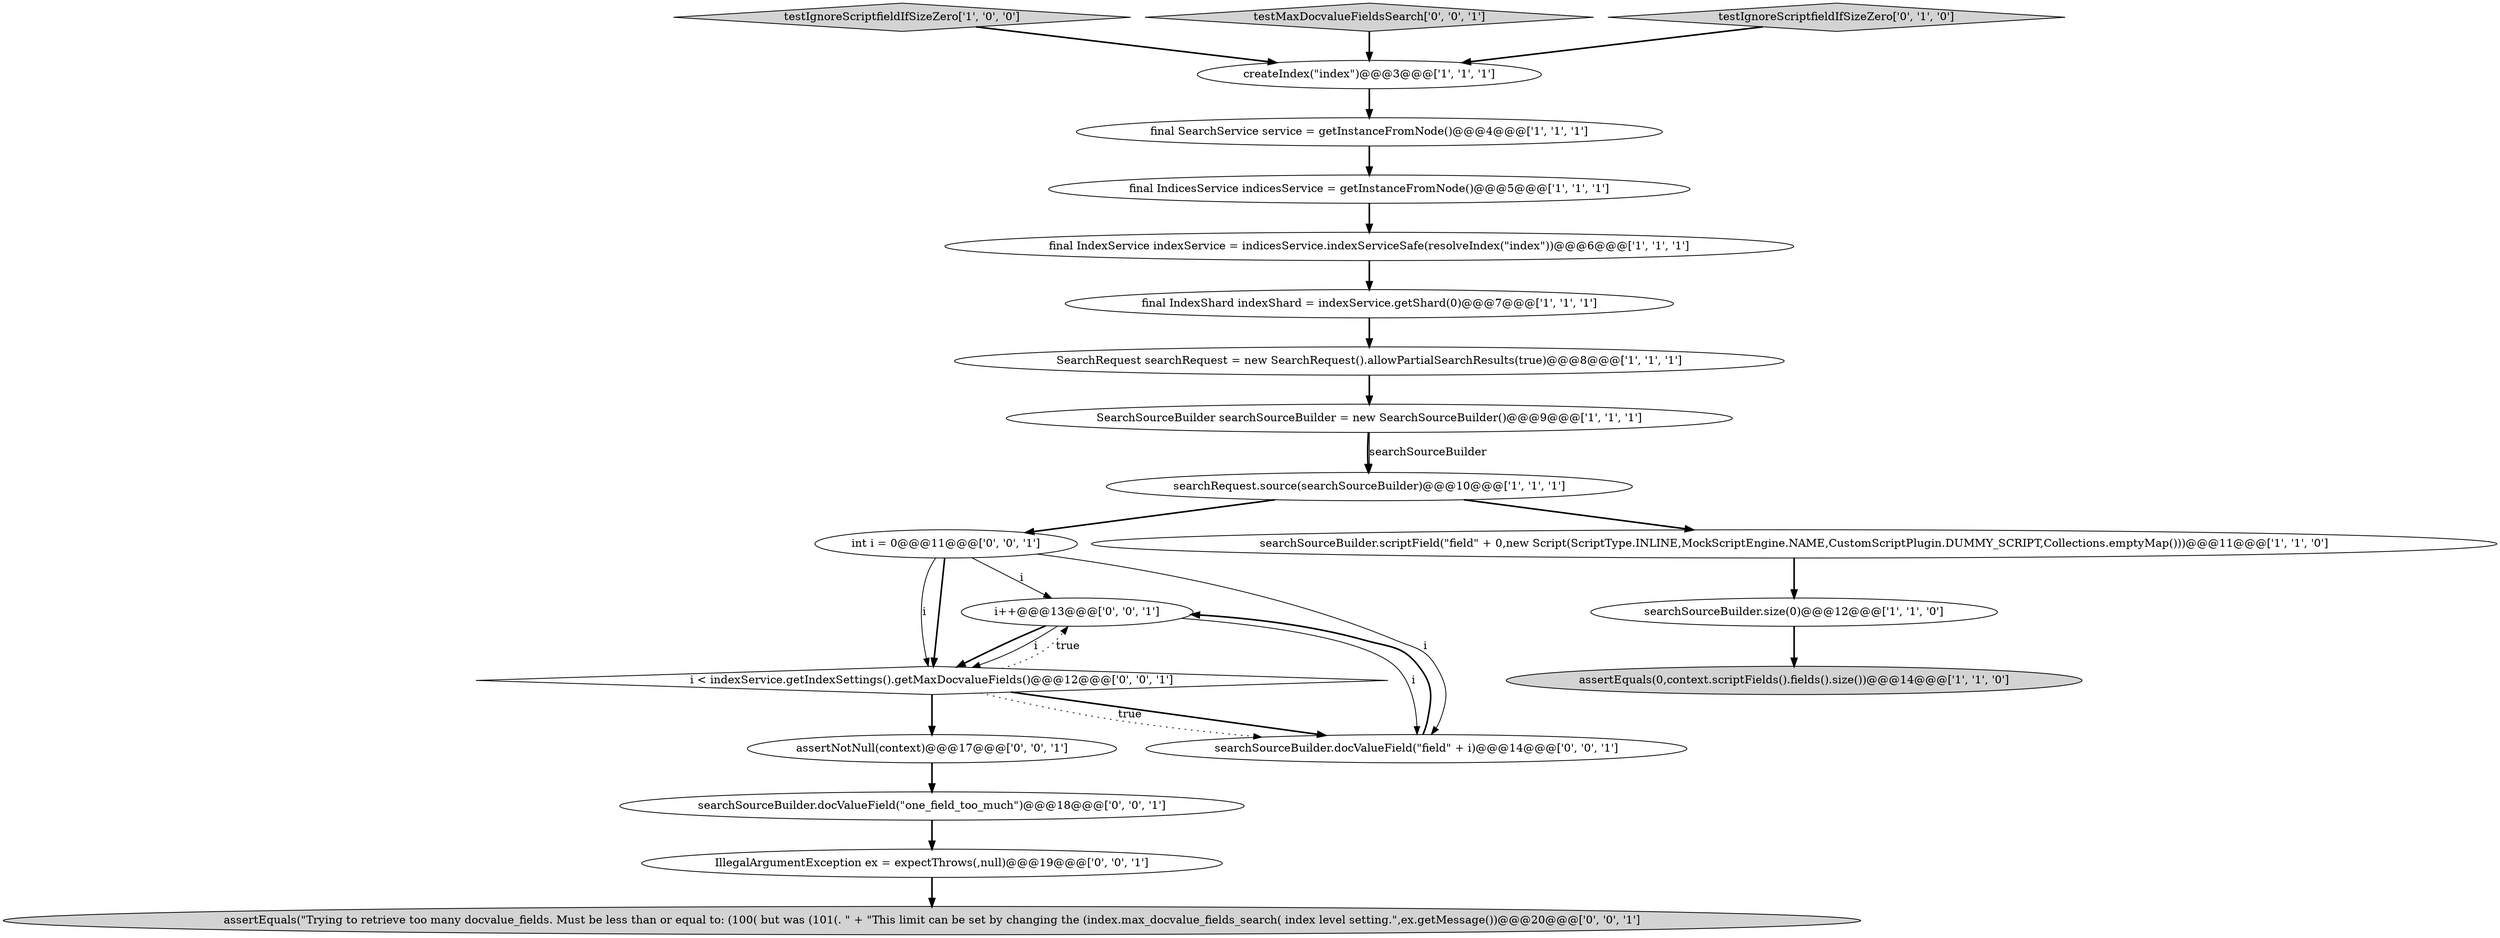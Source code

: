 digraph {
18 [style = filled, label = "i++@@@13@@@['0', '0', '1']", fillcolor = white, shape = ellipse image = "AAA0AAABBB3BBB"];
5 [style = filled, label = "final IndicesService indicesService = getInstanceFromNode()@@@5@@@['1', '1', '1']", fillcolor = white, shape = ellipse image = "AAA0AAABBB1BBB"];
16 [style = filled, label = "assertEquals(\"Trying to retrieve too many docvalue_fields. Must be less than or equal to: (100( but was (101(. \" + \"This limit can be set by changing the (index.max_docvalue_fields_search( index level setting.\",ex.getMessage())@@@20@@@['0', '0', '1']", fillcolor = lightgray, shape = ellipse image = "AAA0AAABBB3BBB"];
15 [style = filled, label = "searchSourceBuilder.docValueField(\"one_field_too_much\")@@@18@@@['0', '0', '1']", fillcolor = white, shape = ellipse image = "AAA0AAABBB3BBB"];
17 [style = filled, label = "searchSourceBuilder.docValueField(\"field\" + i)@@@14@@@['0', '0', '1']", fillcolor = white, shape = ellipse image = "AAA0AAABBB3BBB"];
9 [style = filled, label = "createIndex(\"index\")@@@3@@@['1', '1', '1']", fillcolor = white, shape = ellipse image = "AAA0AAABBB1BBB"];
8 [style = filled, label = "assertEquals(0,context.scriptFields().fields().size())@@@14@@@['1', '1', '0']", fillcolor = lightgray, shape = ellipse image = "AAA0AAABBB1BBB"];
14 [style = filled, label = "IllegalArgumentException ex = expectThrows(,null)@@@19@@@['0', '0', '1']", fillcolor = white, shape = ellipse image = "AAA0AAABBB3BBB"];
3 [style = filled, label = "searchRequest.source(searchSourceBuilder)@@@10@@@['1', '1', '1']", fillcolor = white, shape = ellipse image = "AAA0AAABBB1BBB"];
10 [style = filled, label = "final SearchService service = getInstanceFromNode()@@@4@@@['1', '1', '1']", fillcolor = white, shape = ellipse image = "AAA0AAABBB1BBB"];
21 [style = filled, label = "int i = 0@@@11@@@['0', '0', '1']", fillcolor = white, shape = ellipse image = "AAA0AAABBB3BBB"];
6 [style = filled, label = "testIgnoreScriptfieldIfSizeZero['1', '0', '0']", fillcolor = lightgray, shape = diamond image = "AAA0AAABBB1BBB"];
19 [style = filled, label = "testMaxDocvalueFieldsSearch['0', '0', '1']", fillcolor = lightgray, shape = diamond image = "AAA0AAABBB3BBB"];
20 [style = filled, label = "assertNotNull(context)@@@17@@@['0', '0', '1']", fillcolor = white, shape = ellipse image = "AAA0AAABBB3BBB"];
4 [style = filled, label = "final IndexService indexService = indicesService.indexServiceSafe(resolveIndex(\"index\"))@@@6@@@['1', '1', '1']", fillcolor = white, shape = ellipse image = "AAA0AAABBB1BBB"];
7 [style = filled, label = "final IndexShard indexShard = indexService.getShard(0)@@@7@@@['1', '1', '1']", fillcolor = white, shape = ellipse image = "AAA0AAABBB1BBB"];
0 [style = filled, label = "searchSourceBuilder.scriptField(\"field\" + 0,new Script(ScriptType.INLINE,MockScriptEngine.NAME,CustomScriptPlugin.DUMMY_SCRIPT,Collections.emptyMap()))@@@11@@@['1', '1', '0']", fillcolor = white, shape = ellipse image = "AAA0AAABBB1BBB"];
2 [style = filled, label = "SearchSourceBuilder searchSourceBuilder = new SearchSourceBuilder()@@@9@@@['1', '1', '1']", fillcolor = white, shape = ellipse image = "AAA0AAABBB1BBB"];
12 [style = filled, label = "testIgnoreScriptfieldIfSizeZero['0', '1', '0']", fillcolor = lightgray, shape = diamond image = "AAA0AAABBB2BBB"];
13 [style = filled, label = "i < indexService.getIndexSettings().getMaxDocvalueFields()@@@12@@@['0', '0', '1']", fillcolor = white, shape = diamond image = "AAA0AAABBB3BBB"];
1 [style = filled, label = "SearchRequest searchRequest = new SearchRequest().allowPartialSearchResults(true)@@@8@@@['1', '1', '1']", fillcolor = white, shape = ellipse image = "AAA0AAABBB1BBB"];
11 [style = filled, label = "searchSourceBuilder.size(0)@@@12@@@['1', '1', '0']", fillcolor = white, shape = ellipse image = "AAA0AAABBB1BBB"];
21->13 [style = solid, label="i"];
4->7 [style = bold, label=""];
19->9 [style = bold, label=""];
14->16 [style = bold, label=""];
13->17 [style = bold, label=""];
20->15 [style = bold, label=""];
3->21 [style = bold, label=""];
18->13 [style = bold, label=""];
13->17 [style = dotted, label="true"];
0->11 [style = bold, label=""];
5->4 [style = bold, label=""];
2->3 [style = bold, label=""];
6->9 [style = bold, label=""];
12->9 [style = bold, label=""];
18->13 [style = solid, label="i"];
2->3 [style = solid, label="searchSourceBuilder"];
13->18 [style = dotted, label="true"];
15->14 [style = bold, label=""];
11->8 [style = bold, label=""];
3->0 [style = bold, label=""];
21->17 [style = solid, label="i"];
18->17 [style = solid, label="i"];
9->10 [style = bold, label=""];
7->1 [style = bold, label=""];
13->20 [style = bold, label=""];
1->2 [style = bold, label=""];
10->5 [style = bold, label=""];
21->18 [style = solid, label="i"];
21->13 [style = bold, label=""];
17->18 [style = bold, label=""];
}
